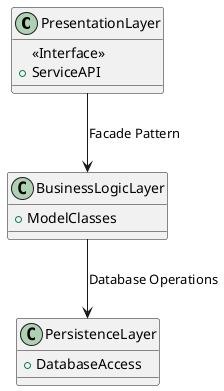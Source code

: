 @startuml
class PresentationLayer {
    <<Interface>>
    +ServiceAPI
}
class BusinessLogicLayer {
    +ModelClasses
}
class PersistenceLayer {
    +DatabaseAccess
}

PresentationLayer --> BusinessLogicLayer : Facade Pattern
BusinessLogicLayer --> PersistenceLayer : Database Operations
@enduml
